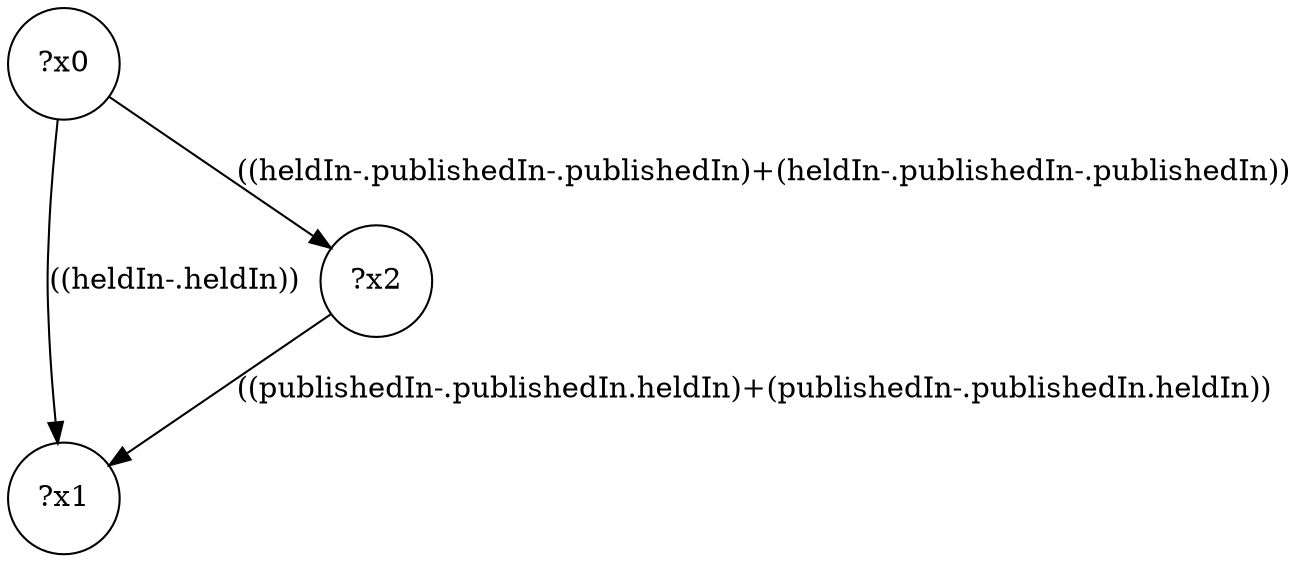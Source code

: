 digraph g {
	x0 [shape=circle, label="?x0"];
	x1 [shape=circle, label="?x1"];
	x0 -> x1 [label="((heldIn-.heldIn))"];
	x2 [shape=circle, label="?x2"];
	x0 -> x2 [label="((heldIn-.publishedIn-.publishedIn)+(heldIn-.publishedIn-.publishedIn))"];
	x2 -> x1 [label="((publishedIn-.publishedIn.heldIn)+(publishedIn-.publishedIn.heldIn))"];
}
